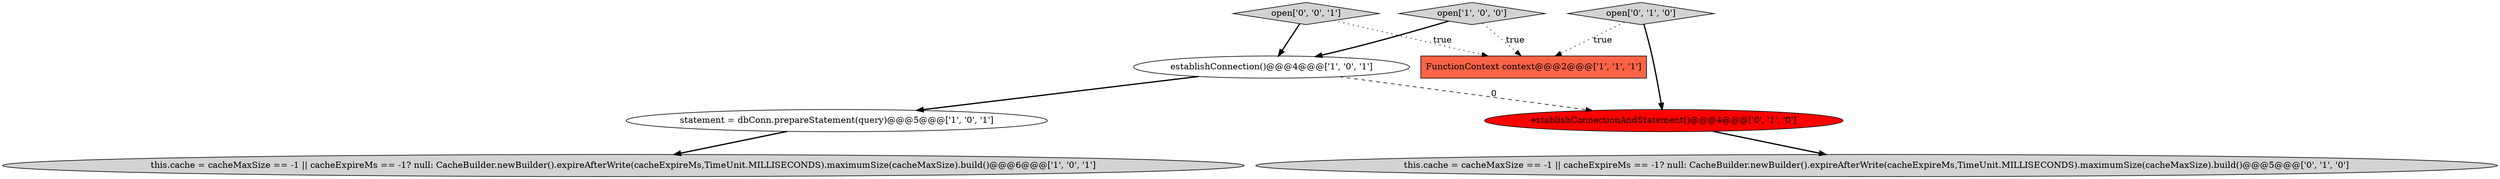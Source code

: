 digraph {
8 [style = filled, label = "open['0', '0', '1']", fillcolor = lightgray, shape = diamond image = "AAA0AAABBB3BBB"];
5 [style = filled, label = "establishConnectionAndStatement()@@@4@@@['0', '1', '0']", fillcolor = red, shape = ellipse image = "AAA1AAABBB2BBB"];
4 [style = filled, label = "FunctionContext context@@@2@@@['1', '1', '1']", fillcolor = tomato, shape = box image = "AAA0AAABBB1BBB"];
7 [style = filled, label = "this.cache = cacheMaxSize == -1 || cacheExpireMs == -1? null: CacheBuilder.newBuilder().expireAfterWrite(cacheExpireMs,TimeUnit.MILLISECONDS).maximumSize(cacheMaxSize).build()@@@5@@@['0', '1', '0']", fillcolor = lightgray, shape = ellipse image = "AAA0AAABBB2BBB"];
2 [style = filled, label = "open['1', '0', '0']", fillcolor = lightgray, shape = diamond image = "AAA0AAABBB1BBB"];
0 [style = filled, label = "statement = dbConn.prepareStatement(query)@@@5@@@['1', '0', '1']", fillcolor = white, shape = ellipse image = "AAA0AAABBB1BBB"];
3 [style = filled, label = "this.cache = cacheMaxSize == -1 || cacheExpireMs == -1? null: CacheBuilder.newBuilder().expireAfterWrite(cacheExpireMs,TimeUnit.MILLISECONDS).maximumSize(cacheMaxSize).build()@@@6@@@['1', '0', '1']", fillcolor = lightgray, shape = ellipse image = "AAA0AAABBB1BBB"];
6 [style = filled, label = "open['0', '1', '0']", fillcolor = lightgray, shape = diamond image = "AAA0AAABBB2BBB"];
1 [style = filled, label = "establishConnection()@@@4@@@['1', '0', '1']", fillcolor = white, shape = ellipse image = "AAA0AAABBB1BBB"];
0->3 [style = bold, label=""];
8->1 [style = bold, label=""];
5->7 [style = bold, label=""];
6->5 [style = bold, label=""];
1->0 [style = bold, label=""];
1->5 [style = dashed, label="0"];
6->4 [style = dotted, label="true"];
2->1 [style = bold, label=""];
8->4 [style = dotted, label="true"];
2->4 [style = dotted, label="true"];
}
